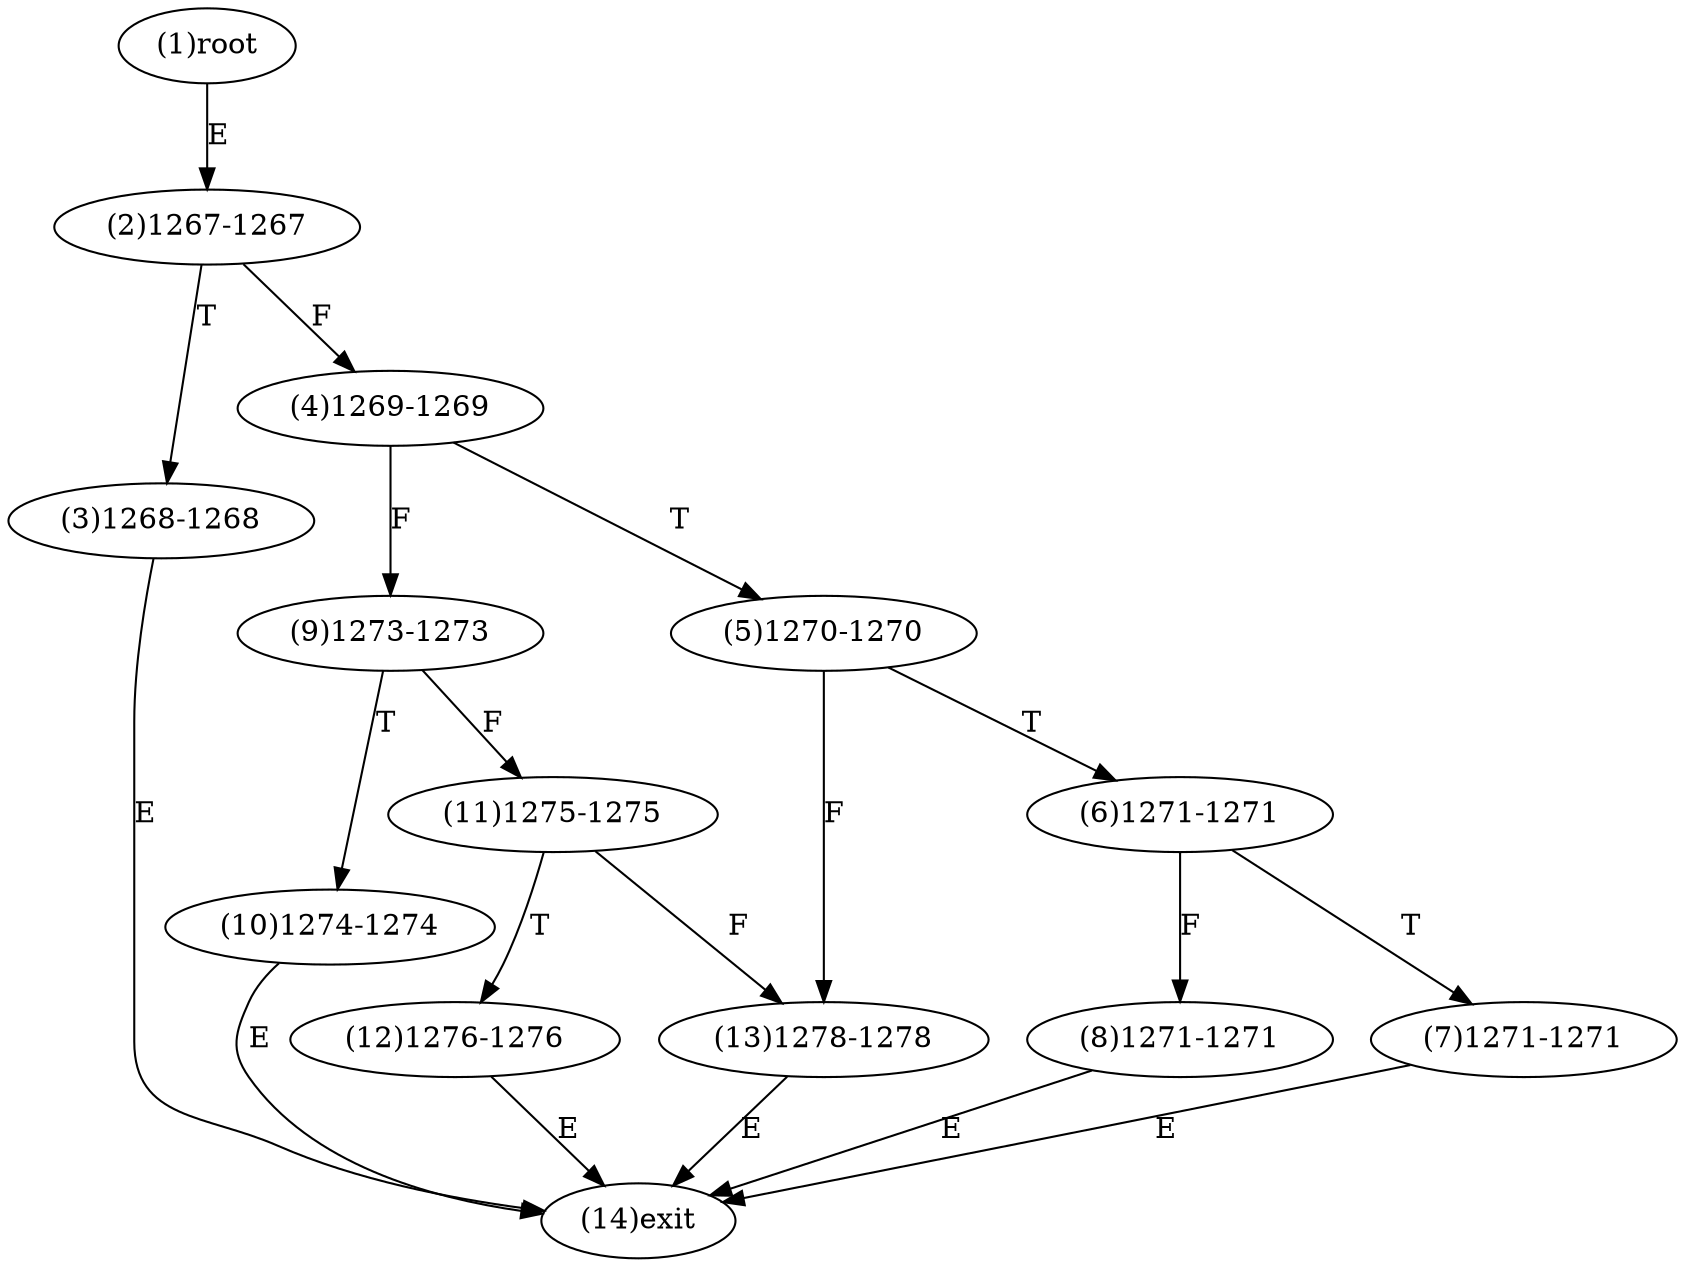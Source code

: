 digraph "" { 
1[ label="(1)root"];
2[ label="(2)1267-1267"];
3[ label="(3)1268-1268"];
4[ label="(4)1269-1269"];
5[ label="(5)1270-1270"];
6[ label="(6)1271-1271"];
7[ label="(7)1271-1271"];
8[ label="(8)1271-1271"];
9[ label="(9)1273-1273"];
10[ label="(10)1274-1274"];
11[ label="(11)1275-1275"];
12[ label="(12)1276-1276"];
13[ label="(13)1278-1278"];
14[ label="(14)exit"];
1->2[ label="E"];
2->4[ label="F"];
2->3[ label="T"];
3->14[ label="E"];
4->9[ label="F"];
4->5[ label="T"];
5->13[ label="F"];
5->6[ label="T"];
6->8[ label="F"];
6->7[ label="T"];
7->14[ label="E"];
8->14[ label="E"];
9->11[ label="F"];
9->10[ label="T"];
10->14[ label="E"];
11->13[ label="F"];
11->12[ label="T"];
12->14[ label="E"];
13->14[ label="E"];
}